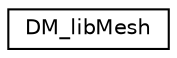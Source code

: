 digraph "类继承关系图"
{
 // INTERACTIVE_SVG=YES
  edge [fontname="Helvetica",fontsize="10",labelfontname="Helvetica",labelfontsize="10"];
  node [fontname="Helvetica",fontsize="10",shape=record];
  rankdir="LR";
  Node1 [label="DM_libMesh",height=0.2,width=0.4,color="black", fillcolor="white", style="filled",URL="$structDM__libMesh.html"];
}
